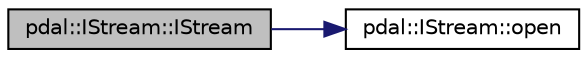 digraph "pdal::IStream::IStream"
{
  edge [fontname="Helvetica",fontsize="10",labelfontname="Helvetica",labelfontsize="10"];
  node [fontname="Helvetica",fontsize="10",shape=record];
  rankdir="LR";
  Node1 [label="pdal::IStream::IStream",height=0.2,width=0.4,color="black", fillcolor="grey75", style="filled", fontcolor="black"];
  Node1 -> Node2 [color="midnightblue",fontsize="10",style="solid",fontname="Helvetica"];
  Node2 [label="pdal::IStream::open",height=0.2,width=0.4,color="black", fillcolor="white", style="filled",URL="$classpdal_1_1IStream.html#a5ba74ea311a78dba18379de122fb0284"];
}
